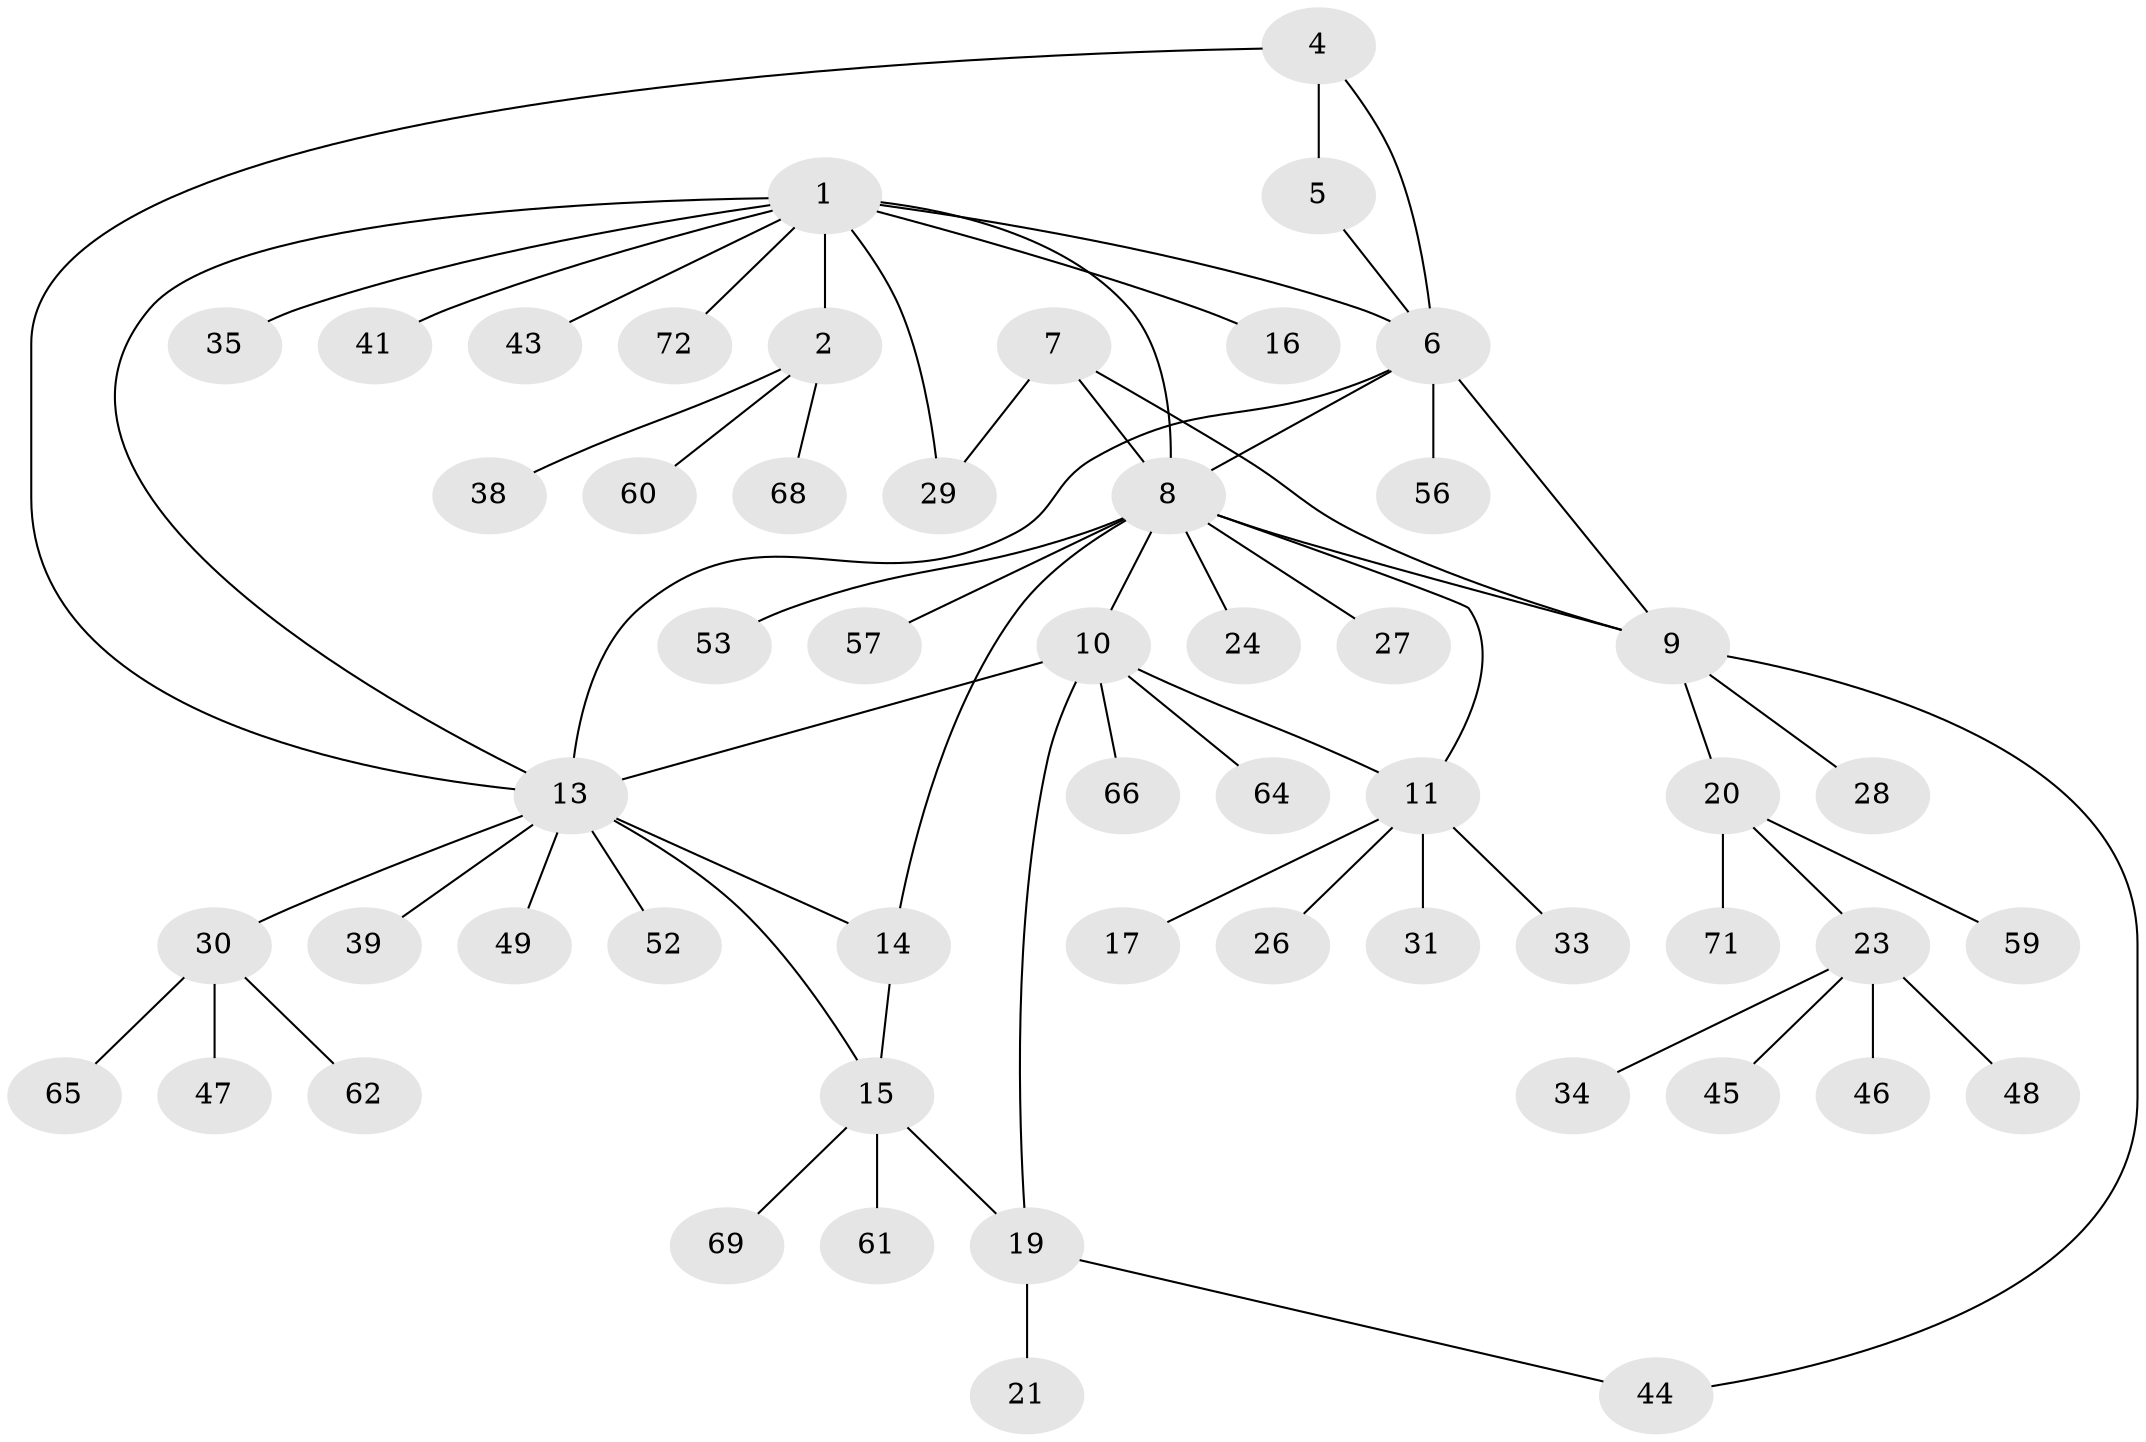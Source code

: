 // original degree distribution, {8: 0.041666666666666664, 6: 0.08333333333333333, 3: 0.027777777777777776, 2: 0.09722222222222222, 4: 0.027777777777777776, 7: 0.027777777777777776, 9: 0.013888888888888888, 1: 0.6388888888888888, 5: 0.041666666666666664}
// Generated by graph-tools (version 1.1) at 2025/42/03/06/25 10:42:13]
// undirected, 54 vertices, 66 edges
graph export_dot {
graph [start="1"]
  node [color=gray90,style=filled];
  1 [super="+3"];
  2 [super="+18"];
  4;
  5;
  6 [super="+36"];
  7 [super="+25"];
  8 [super="+12"];
  9 [super="+63"];
  10 [super="+58"];
  11 [super="+42"];
  13 [super="+22"];
  14 [super="+32"];
  15 [super="+40"];
  16;
  17;
  19 [super="+55"];
  20 [super="+51"];
  21;
  23 [super="+37"];
  24 [super="+54"];
  26;
  27;
  28;
  29;
  30 [super="+50"];
  31;
  33;
  34;
  35;
  38;
  39;
  41;
  43;
  44;
  45;
  46 [super="+70"];
  47;
  48;
  49;
  52;
  53;
  56;
  57;
  59;
  60;
  61;
  62;
  64 [super="+67"];
  65;
  66;
  68;
  69;
  71;
  72;
  1 -- 2 [weight=2];
  1 -- 6;
  1 -- 16;
  1 -- 35;
  1 -- 41;
  1 -- 43;
  1 -- 72;
  1 -- 13;
  1 -- 8 [weight=2];
  1 -- 29;
  2 -- 38;
  2 -- 60;
  2 -- 68;
  4 -- 5;
  4 -- 6;
  4 -- 13;
  5 -- 6;
  6 -- 9;
  6 -- 56;
  6 -- 8;
  6 -- 13;
  7 -- 8;
  7 -- 9;
  7 -- 29;
  8 -- 9;
  8 -- 14;
  8 -- 57;
  8 -- 53;
  8 -- 24;
  8 -- 10;
  8 -- 11;
  8 -- 27;
  9 -- 20;
  9 -- 28;
  9 -- 44;
  10 -- 11;
  10 -- 13;
  10 -- 19;
  10 -- 64;
  10 -- 66;
  11 -- 17;
  11 -- 26;
  11 -- 31;
  11 -- 33;
  13 -- 14;
  13 -- 15;
  13 -- 39;
  13 -- 49;
  13 -- 52;
  13 -- 30;
  14 -- 15;
  15 -- 19;
  15 -- 61;
  15 -- 69;
  19 -- 21;
  19 -- 44;
  20 -- 23;
  20 -- 59;
  20 -- 71;
  23 -- 34;
  23 -- 45;
  23 -- 46;
  23 -- 48;
  30 -- 47;
  30 -- 62;
  30 -- 65;
}
